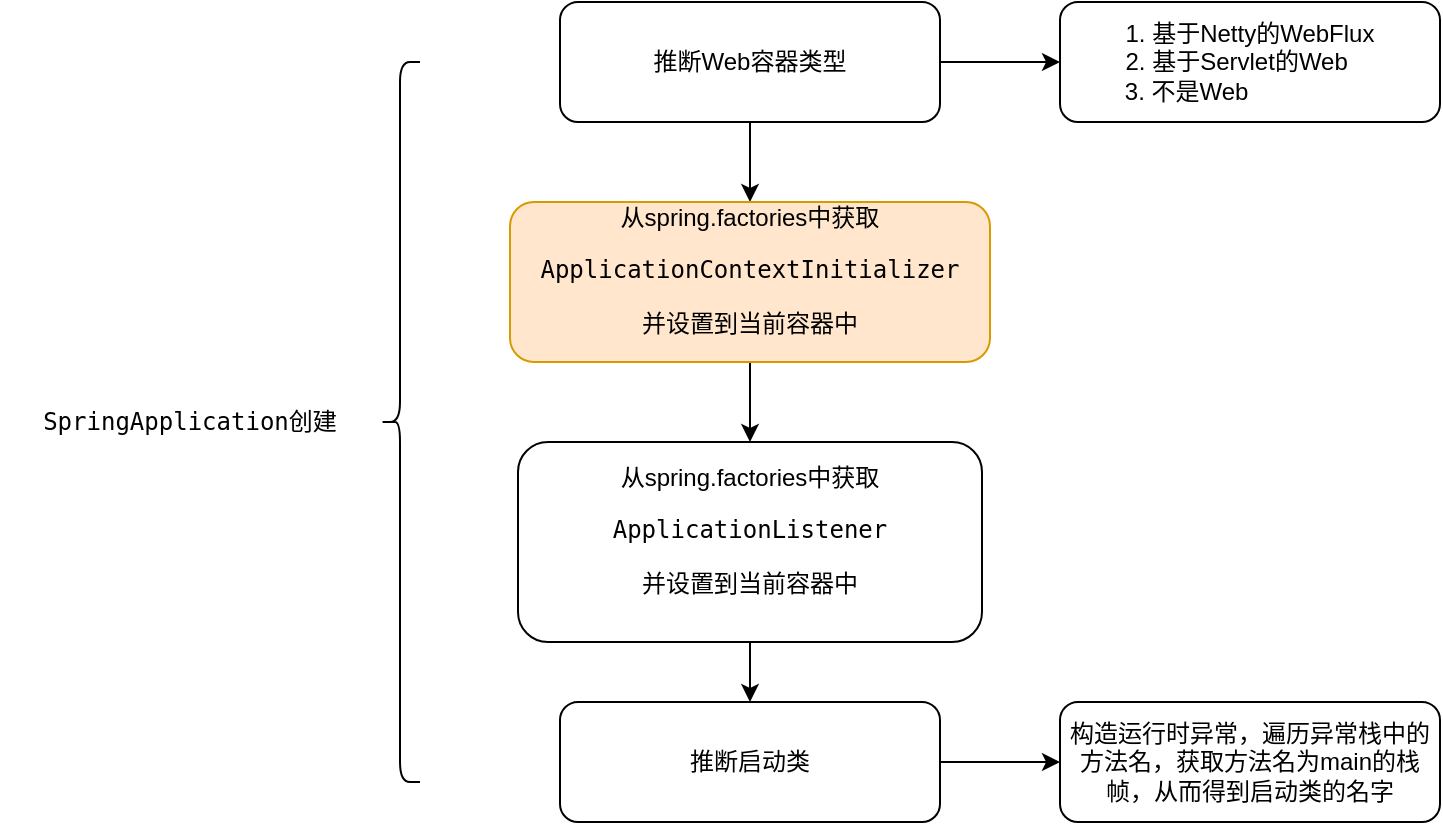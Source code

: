 <mxfile version="14.5.1" type="github">
  <diagram id="VLOndrZwdGjurE4qCbJl" name="Page-1">
    <mxGraphModel dx="946" dy="536" grid="1" gridSize="10" guides="1" tooltips="1" connect="1" arrows="1" fold="1" page="1" pageScale="1" pageWidth="827" pageHeight="1169" math="0" shadow="0">
      <root>
        <mxCell id="0" />
        <mxCell id="1" parent="0" />
        <mxCell id="Dy4RA3RgdO-afxYCd4Ue-6" style="edgeStyle=orthogonalEdgeStyle;rounded=0;orthogonalLoop=1;jettySize=auto;html=1;entryX=0.5;entryY=0;entryDx=0;entryDy=0;" edge="1" parent="1" source="-zF1WsUd2PmiUfpxgA9t-2" target="-zF1WsUd2PmiUfpxgA9t-4">
          <mxGeometry relative="1" as="geometry" />
        </mxCell>
        <mxCell id="Dy4RA3RgdO-afxYCd4Ue-9" style="edgeStyle=orthogonalEdgeStyle;rounded=0;orthogonalLoop=1;jettySize=auto;html=1;exitX=1;exitY=0.5;exitDx=0;exitDy=0;entryX=0;entryY=0.5;entryDx=0;entryDy=0;" edge="1" parent="1" source="-zF1WsUd2PmiUfpxgA9t-2" target="-zF1WsUd2PmiUfpxgA9t-3">
          <mxGeometry relative="1" as="geometry" />
        </mxCell>
        <mxCell id="-zF1WsUd2PmiUfpxgA9t-2" value="推断Web容器类型" style="rounded=1;whiteSpace=wrap;html=1;" parent="1" vertex="1">
          <mxGeometry x="290" y="40" width="190" height="60" as="geometry" />
        </mxCell>
        <mxCell id="-zF1WsUd2PmiUfpxgA9t-3" value="1. 基于Netty的WebFlux&lt;br&gt;2. 基于Servlet的Web&amp;nbsp; &amp;nbsp;&amp;nbsp;&lt;br&gt;3. 不是Web&amp;nbsp; &amp;nbsp; &amp;nbsp; &amp;nbsp; &amp;nbsp; &amp;nbsp; &amp;nbsp; &amp;nbsp; &amp;nbsp; &amp;nbsp;" style="rounded=1;whiteSpace=wrap;html=1;" parent="1" vertex="1">
          <mxGeometry x="540" y="40" width="190" height="60" as="geometry" />
        </mxCell>
        <mxCell id="Dy4RA3RgdO-afxYCd4Ue-7" style="edgeStyle=orthogonalEdgeStyle;rounded=0;orthogonalLoop=1;jettySize=auto;html=1;entryX=0.5;entryY=0;entryDx=0;entryDy=0;" edge="1" parent="1" source="-zF1WsUd2PmiUfpxgA9t-4" target="-zF1WsUd2PmiUfpxgA9t-5">
          <mxGeometry relative="1" as="geometry" />
        </mxCell>
        <mxCell id="-zF1WsUd2PmiUfpxgA9t-4" value="从spring.factories中获取&lt;br&gt;&lt;pre&gt;ApplicationContextInitializer&lt;/pre&gt;&lt;pre&gt;并设置到当前容器中&lt;/pre&gt;" style="rounded=1;whiteSpace=wrap;html=1;sketch=0;glass=0;shadow=0;fillColor=#ffe6cc;strokeColor=#d79b00;" parent="1" vertex="1">
          <mxGeometry x="265" y="140" width="240" height="80" as="geometry" />
        </mxCell>
        <mxCell id="Dy4RA3RgdO-afxYCd4Ue-8" value="" style="edgeStyle=orthogonalEdgeStyle;rounded=0;orthogonalLoop=1;jettySize=auto;html=1;" edge="1" parent="1" source="-zF1WsUd2PmiUfpxgA9t-5" target="-zF1WsUd2PmiUfpxgA9t-6">
          <mxGeometry relative="1" as="geometry" />
        </mxCell>
        <mxCell id="-zF1WsUd2PmiUfpxgA9t-5" value="从spring.factories中获取&lt;br&gt;&lt;pre&gt;&lt;pre&gt;ApplicationListener&lt;/pre&gt;&lt;/pre&gt;&lt;pre&gt;并设置到当前容器中&lt;/pre&gt;" style="rounded=1;whiteSpace=wrap;html=1;" parent="1" vertex="1">
          <mxGeometry x="269" y="260" width="232" height="100" as="geometry" />
        </mxCell>
        <mxCell id="Dy4RA3RgdO-afxYCd4Ue-10" style="edgeStyle=orthogonalEdgeStyle;rounded=0;orthogonalLoop=1;jettySize=auto;html=1;exitX=1;exitY=0.5;exitDx=0;exitDy=0;entryX=0;entryY=0.5;entryDx=0;entryDy=0;" edge="1" parent="1" source="-zF1WsUd2PmiUfpxgA9t-6" target="Dy4RA3RgdO-afxYCd4Ue-5">
          <mxGeometry relative="1" as="geometry" />
        </mxCell>
        <mxCell id="-zF1WsUd2PmiUfpxgA9t-6" value="推断启动类" style="rounded=1;whiteSpace=wrap;html=1;" parent="1" vertex="1">
          <mxGeometry x="290" y="390" width="190" height="60" as="geometry" />
        </mxCell>
        <mxCell id="Dy4RA3RgdO-afxYCd4Ue-5" value="构造运行时异常，遍历异常栈中的方法名，获取方法名为main的&lt;span&gt;栈帧，从而得到启动类的名字&lt;/span&gt;" style="rounded=1;whiteSpace=wrap;html=1;" vertex="1" parent="1">
          <mxGeometry x="540" y="390" width="190" height="60" as="geometry" />
        </mxCell>
        <mxCell id="Dy4RA3RgdO-afxYCd4Ue-12" value="" style="shape=curlyBracket;whiteSpace=wrap;html=1;rounded=1;shadow=0;glass=0;sketch=0;" vertex="1" parent="1">
          <mxGeometry x="200" y="70" width="20" height="360" as="geometry" />
        </mxCell>
        <mxCell id="Dy4RA3RgdO-afxYCd4Ue-13" value="&lt;pre&gt;SpringApplication创建&lt;/pre&gt;" style="text;html=1;strokeColor=none;fillColor=none;align=center;verticalAlign=middle;whiteSpace=wrap;rounded=0;shadow=0;glass=0;sketch=0;" vertex="1" parent="1">
          <mxGeometry x="10" y="240" width="190" height="20" as="geometry" />
        </mxCell>
      </root>
    </mxGraphModel>
  </diagram>
</mxfile>
